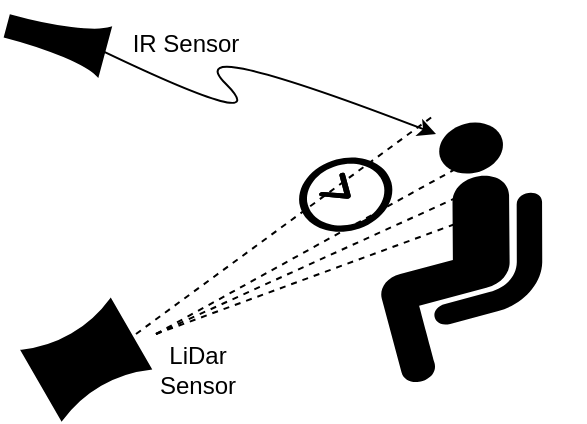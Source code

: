 <mxfile version="20.7.4" type="device"><diagram id="wi_hoAo005DyWIptRJjH" name="Page-1"><mxGraphModel dx="1290" dy="549" grid="1" gridSize="10" guides="1" tooltips="1" connect="1" arrows="1" fold="1" page="1" pageScale="1" pageWidth="850" pageHeight="1100" math="0" shadow="0"><root><mxCell id="0"/><mxCell id="1" parent="0"/><mxCell id="1gLjrNmgC1UNQh3xVKX_-1" value="" style="shape=mxgraph.signs.people.waiting_room_1;html=1;pointerEvents=1;fillColor=#000000;strokeColor=none;verticalLabelPosition=bottom;verticalAlign=top;align=center;flipH=1;rotation=-15;" parent="1" vertex="1"><mxGeometry x="460.84" y="80.87" width="119.12" height="121" as="geometry"/></mxCell><mxCell id="Mm87CMVKVzhPF5Hhfetm-2" value="" style="verticalLabelPosition=bottom;align=center;outlineConnect=0;dashed=0;html=1;verticalAlign=top;shape=mxgraph.pid.flow_sensors.flow_nozzle;pointerEvents=1;fontFamily=Helvetica;fontSize=12;fontColor=default;fillColor=#000000;flipH=1;rotation=15;" parent="1" vertex="1"><mxGeometry x="305" y="20" width="50" height="25" as="geometry"/></mxCell><mxCell id="Mm87CMVKVzhPF5Hhfetm-3" value="" style="verticalLabelPosition=bottom;align=center;outlineConnect=0;dashed=0;html=1;verticalAlign=top;shape=mxgraph.pid.flow_sensors.venturi;pointerEvents=1;fontFamily=Helvetica;fontSize=12;fontColor=default;fillColor=#000000;rotation=-30;" parent="1" vertex="1"><mxGeometry x="319.42" y="172.83" width="51.34" height="40" as="geometry"/></mxCell><mxCell id="Mm87CMVKVzhPF5Hhfetm-8" value="" style="curved=1;endArrow=classic;html=1;rounded=0;fontFamily=Helvetica;fontSize=12;fontColor=default;exitX=0;exitY=0.5;exitDx=0;exitDy=0;exitPerimeter=0;" parent="1" source="Mm87CMVKVzhPF5Hhfetm-2" edge="1"><mxGeometry width="50" height="50" relative="1" as="geometry"><mxPoint x="370" y="40" as="sourcePoint"/><mxPoint x="520" y="80" as="targetPoint"/><Array as="points"><mxPoint x="440" y="80"/><mxPoint x="390" y="30"/></Array></mxGeometry></mxCell><mxCell id="Mm87CMVKVzhPF5Hhfetm-25" value="" style="endArrow=none;dashed=1;html=1;rounded=0;fontFamily=Helvetica;fontSize=12;fontColor=default;entryX=0.334;entryY=0.171;entryDx=0;entryDy=0;entryPerimeter=0;" parent="1" target="1gLjrNmgC1UNQh3xVKX_-1" edge="1"><mxGeometry width="50" height="50" relative="1" as="geometry"><mxPoint x="380" y="180" as="sourcePoint"/><mxPoint x="450" y="110" as="targetPoint"/></mxGeometry></mxCell><mxCell id="Mm87CMVKVzhPF5Hhfetm-26" value="" style="endArrow=none;dashed=1;html=1;rounded=0;fontFamily=Helvetica;fontSize=12;fontColor=default;" parent="1" edge="1"><mxGeometry width="50" height="50" relative="1" as="geometry"><mxPoint x="370" y="180" as="sourcePoint"/><mxPoint x="520" y="70" as="targetPoint"/></mxGeometry></mxCell><mxCell id="Mm87CMVKVzhPF5Hhfetm-27" value="" style="endArrow=none;dashed=1;html=1;rounded=0;fontFamily=Helvetica;fontSize=12;fontColor=default;entryX=0.334;entryY=0.171;entryDx=0;entryDy=0;entryPerimeter=0;" parent="1" edge="1"><mxGeometry width="50" height="50" relative="1" as="geometry"><mxPoint x="380" y="180" as="sourcePoint"/><mxPoint x="539.197" y="107.8" as="targetPoint"/></mxGeometry></mxCell><mxCell id="Mm87CMVKVzhPF5Hhfetm-28" value="" style="endArrow=none;dashed=1;html=1;rounded=0;fontFamily=Helvetica;fontSize=12;fontColor=default;entryX=0.334;entryY=0.171;entryDx=0;entryDy=0;entryPerimeter=0;" parent="1" edge="1"><mxGeometry width="50" height="50" relative="1" as="geometry"><mxPoint x="380" y="180" as="sourcePoint"/><mxPoint x="549.197" y="117.8" as="targetPoint"/></mxGeometry></mxCell><mxCell id="Mm87CMVKVzhPF5Hhfetm-31" value="IR Sensor" style="text;html=1;strokeColor=none;fillColor=none;align=center;verticalAlign=middle;whiteSpace=wrap;rounded=0;pointerEvents=1;fontFamily=Helvetica;fontSize=12;fontColor=default;" parent="1" vertex="1"><mxGeometry x="365" y="20" width="60" height="30" as="geometry"/></mxCell><mxCell id="Mm87CMVKVzhPF5Hhfetm-34" value="LiDar Sensor" style="text;html=1;strokeColor=none;fillColor=none;align=center;verticalAlign=middle;whiteSpace=wrap;rounded=0;pointerEvents=1;fontFamily=Helvetica;fontSize=12;fontColor=default;" parent="1" vertex="1"><mxGeometry x="370.76" y="182.83" width="60" height="30" as="geometry"/></mxCell><mxCell id="jxPXurKREV-7xtmmd_jR-3" value="" style="shape=image;html=1;verticalAlign=top;verticalLabelPosition=bottom;labelBackgroundColor=#ffffff;imageAspect=0;aspect=fixed;image=https://cdn1.iconfinder.com/data/icons/science-technology-outline-24-px/24/fan_wheel_windmill_rays_radiate-128.png;direction=south;rotation=0;" vertex="1" parent="1"><mxGeometry x="460" y="90" width="40" height="40" as="geometry"/></mxCell></root></mxGraphModel></diagram></mxfile>